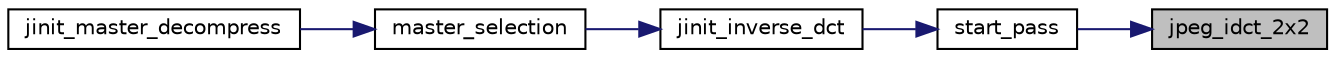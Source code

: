 digraph "jpeg_idct_2x2"
{
 // LATEX_PDF_SIZE
  bgcolor="transparent";
  edge [fontname="Helvetica",fontsize="10",labelfontname="Helvetica",labelfontsize="10"];
  node [fontname="Helvetica",fontsize="10",shape=record];
  rankdir="RL";
  Node85 [label="jpeg_idct_2x2",height=0.2,width=0.4,color="black", fillcolor="grey75", style="filled", fontcolor="black",tooltip=" "];
  Node85 -> Node86 [dir="back",color="midnightblue",fontsize="10",style="solid"];
  Node86 [label="start_pass",height=0.2,width=0.4,color="black",URL="$jddctmgr_8c.html#a1964f006adb8fb80f57e455f6452aec1",tooltip=" "];
  Node86 -> Node87 [dir="back",color="midnightblue",fontsize="10",style="solid"];
  Node87 [label="jinit_inverse_dct",height=0.2,width=0.4,color="black",URL="$jddctmgr_8c.html#aa58c9a57d35dfad33e10c13ff613c580",tooltip=" "];
  Node87 -> Node88 [dir="back",color="midnightblue",fontsize="10",style="solid"];
  Node88 [label="master_selection",height=0.2,width=0.4,color="black",URL="$jdmaster_8c.html#a440a4f3af47f35f6dd2a353329bc3baf",tooltip=" "];
  Node88 -> Node89 [dir="back",color="midnightblue",fontsize="10",style="solid"];
  Node89 [label="jinit_master_decompress",height=0.2,width=0.4,color="black",URL="$jdmaster_8c.html#a103160e5ec5fd80c654e74f633b14818",tooltip=" "];
}
